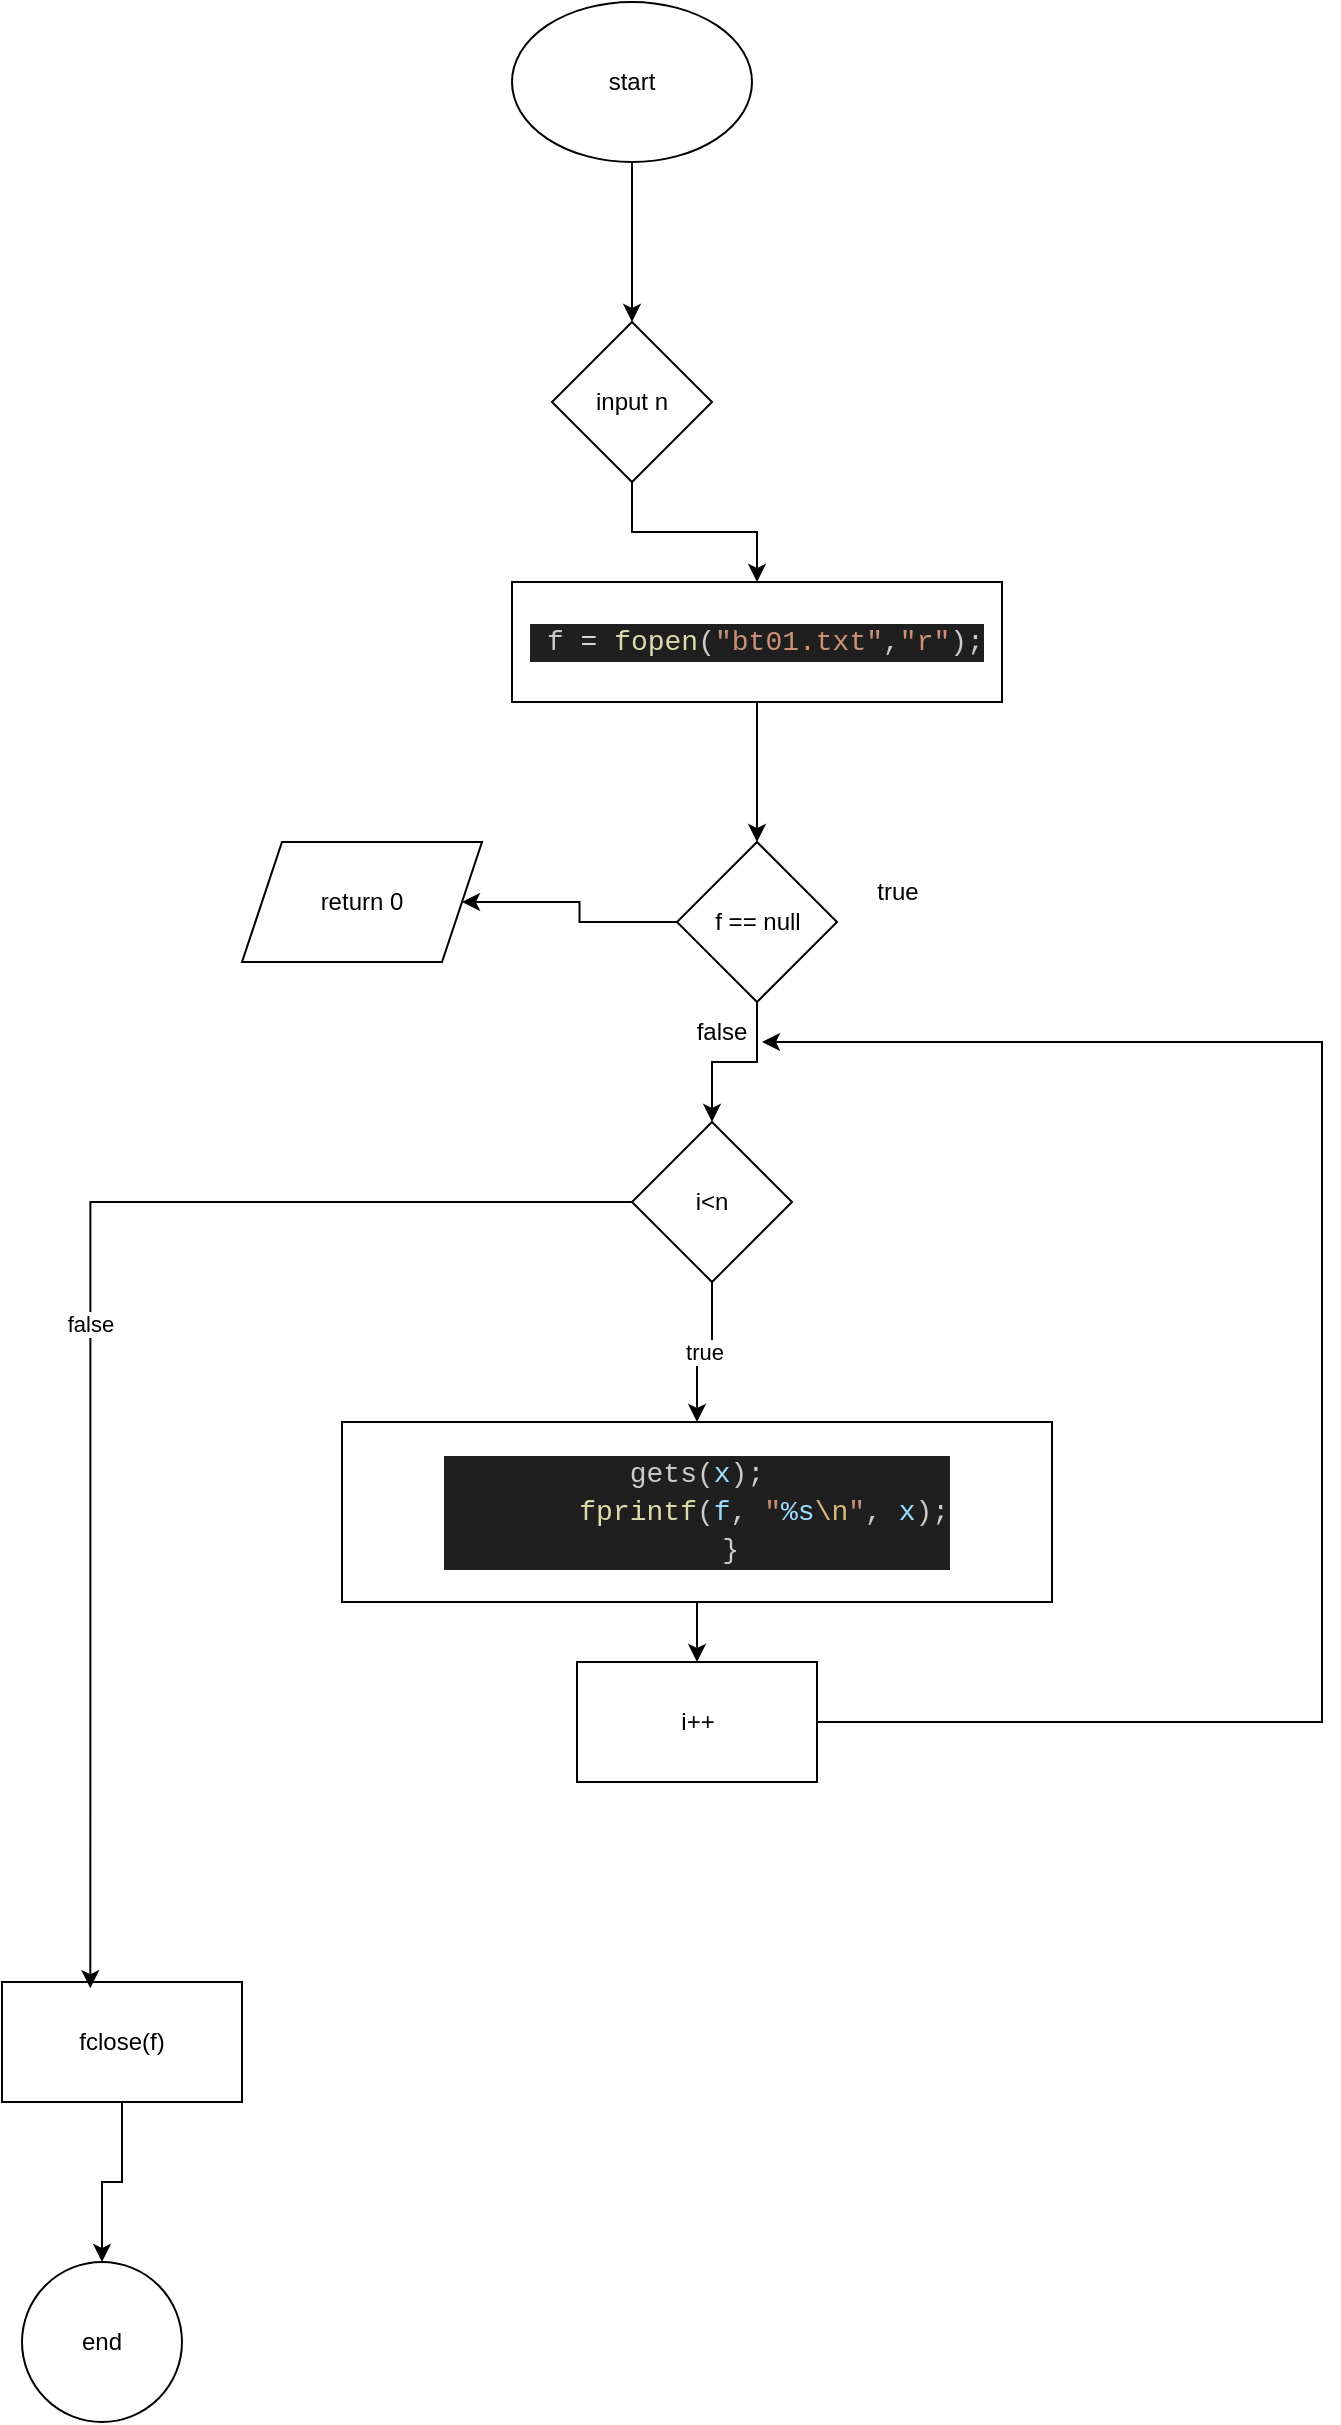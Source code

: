 <mxfile version="22.0.3" type="device">
  <diagram name="Page-1" id="dQq_sxYRf2Paqsmh5ATd">
    <mxGraphModel dx="4315" dy="2780" grid="1" gridSize="10" guides="1" tooltips="1" connect="1" arrows="1" fold="1" page="1" pageScale="1" pageWidth="850" pageHeight="1100" math="0" shadow="0">
      <root>
        <mxCell id="0" />
        <mxCell id="1" parent="0" />
        <mxCell id="t8uLsHS5nV-Fre8a65G6-3" value="" style="edgeStyle=orthogonalEdgeStyle;rounded=0;orthogonalLoop=1;jettySize=auto;html=1;" parent="1" source="t8uLsHS5nV-Fre8a65G6-1" target="t8uLsHS5nV-Fre8a65G6-2" edge="1">
          <mxGeometry relative="1" as="geometry" />
        </mxCell>
        <mxCell id="t8uLsHS5nV-Fre8a65G6-1" value="start" style="ellipse;whiteSpace=wrap;html=1;" parent="1" vertex="1">
          <mxGeometry x="365" y="20" width="120" height="80" as="geometry" />
        </mxCell>
        <mxCell id="t8uLsHS5nV-Fre8a65G6-5" value="" style="edgeStyle=orthogonalEdgeStyle;rounded=0;orthogonalLoop=1;jettySize=auto;html=1;" parent="1" source="t8uLsHS5nV-Fre8a65G6-2" target="t8uLsHS5nV-Fre8a65G6-4" edge="1">
          <mxGeometry relative="1" as="geometry" />
        </mxCell>
        <mxCell id="t8uLsHS5nV-Fre8a65G6-2" value="input n" style="rhombus;whiteSpace=wrap;html=1;" parent="1" vertex="1">
          <mxGeometry x="385" y="180" width="80" height="80" as="geometry" />
        </mxCell>
        <mxCell id="t8uLsHS5nV-Fre8a65G6-7" value="" style="edgeStyle=orthogonalEdgeStyle;rounded=0;orthogonalLoop=1;jettySize=auto;html=1;" parent="1" source="t8uLsHS5nV-Fre8a65G6-4" target="t8uLsHS5nV-Fre8a65G6-6" edge="1">
          <mxGeometry relative="1" as="geometry" />
        </mxCell>
        <mxCell id="t8uLsHS5nV-Fre8a65G6-4" value="&lt;div style=&quot;color: rgb(204, 204, 204); background-color: rgb(31, 31, 31); font-family: Consolas, &amp;quot;Courier New&amp;quot;, monospace; font-size: 14px; line-height: 19px;&quot;&gt;&amp;nbsp;f &lt;span style=&quot;color: #d4d4d4;&quot;&gt;=&lt;/span&gt; &lt;span style=&quot;color: #dcdcaa;&quot;&gt;fopen&lt;/span&gt;(&lt;span style=&quot;color: #ce9178;&quot;&gt;&quot;bt01.txt&quot;&lt;/span&gt;,&lt;span style=&quot;color: #ce9178;&quot;&gt;&quot;r&quot;&lt;/span&gt;);&lt;/div&gt;" style="rounded=0;whiteSpace=wrap;html=1;" parent="1" vertex="1">
          <mxGeometry x="365" y="310" width="245" height="60" as="geometry" />
        </mxCell>
        <mxCell id="t8uLsHS5nV-Fre8a65G6-10" value="" style="edgeStyle=orthogonalEdgeStyle;rounded=0;orthogonalLoop=1;jettySize=auto;html=1;" parent="1" source="t8uLsHS5nV-Fre8a65G6-6" target="t8uLsHS5nV-Fre8a65G6-8" edge="1">
          <mxGeometry relative="1" as="geometry" />
        </mxCell>
        <mxCell id="t8uLsHS5nV-Fre8a65G6-13" value="true" style="edgeStyle=orthogonalEdgeStyle;rounded=0;orthogonalLoop=1;jettySize=auto;html=1;" parent="1" source="-E8q_5P5ILOwaAXtl-xJ-1" target="t8uLsHS5nV-Fre8a65G6-12" edge="1">
          <mxGeometry relative="1" as="geometry" />
        </mxCell>
        <mxCell id="t8uLsHS5nV-Fre8a65G6-6" value="f == null" style="rhombus;whiteSpace=wrap;html=1;rounded=0;" parent="1" vertex="1">
          <mxGeometry x="447.5" y="440" width="80" height="80" as="geometry" />
        </mxCell>
        <mxCell id="t8uLsHS5nV-Fre8a65G6-8" value="return 0" style="shape=parallelogram;perimeter=parallelogramPerimeter;whiteSpace=wrap;html=1;fixedSize=1;" parent="1" vertex="1">
          <mxGeometry x="230" y="440" width="120" height="60" as="geometry" />
        </mxCell>
        <mxCell id="t8uLsHS5nV-Fre8a65G6-12" value="&lt;div style=&quot;color: rgb(204, 204, 204); background-color: rgb(31, 31, 31); font-family: Consolas, &amp;quot;Courier New&amp;quot;, monospace; font-size: 14px; line-height: 19px;&quot;&gt;&lt;div style=&quot;line-height: 19px;&quot;&gt;&lt;div style=&quot;line-height: 19px;&quot;&gt;&lt;div style=&quot;border-color: var(--border-color);&quot;&gt;gets(&lt;span style=&quot;border-color: var(--border-color); color: rgb(156, 220, 254);&quot;&gt;x&lt;/span&gt;);&lt;/div&gt;&lt;div style=&quot;border-color: var(--border-color);&quot;&gt;&amp;nbsp; &amp;nbsp; &amp;nbsp; &amp;nbsp;&amp;nbsp;&lt;span style=&quot;border-color: var(--border-color); color: rgb(220, 220, 170);&quot;&gt;fprintf&lt;/span&gt;(&lt;span style=&quot;border-color: var(--border-color); color: rgb(156, 220, 254);&quot;&gt;f&lt;/span&gt;,&amp;nbsp;&lt;span style=&quot;border-color: var(--border-color); color: rgb(206, 145, 120);&quot;&gt;&quot;&lt;/span&gt;&lt;span style=&quot;border-color: var(--border-color); color: rgb(156, 220, 254);&quot;&gt;%s&lt;/span&gt;&lt;span style=&quot;border-color: var(--border-color); color: rgb(215, 186, 125);&quot;&gt;\n&lt;/span&gt;&lt;span style=&quot;border-color: var(--border-color); color: rgb(206, 145, 120);&quot;&gt;&quot;&lt;/span&gt;,&amp;nbsp;&lt;span style=&quot;border-color: var(--border-color); color: rgb(156, 220, 254);&quot;&gt;x&lt;/span&gt;);&lt;/div&gt;&lt;div style=&quot;border-color: var(--border-color);&quot;&gt;&amp;nbsp; &amp;nbsp; }&lt;/div&gt;&lt;/div&gt;&lt;/div&gt;&lt;/div&gt;" style="rounded=0;whiteSpace=wrap;html=1;" parent="1" vertex="1">
          <mxGeometry x="280" y="730" width="355" height="90" as="geometry" />
        </mxCell>
        <mxCell id="t8uLsHS5nV-Fre8a65G6-14" value="true" style="text;html=1;strokeColor=none;fillColor=none;align=center;verticalAlign=middle;whiteSpace=wrap;rounded=0;" parent="1" vertex="1">
          <mxGeometry x="528" y="450" width="60" height="30" as="geometry" />
        </mxCell>
        <mxCell id="t8uLsHS5nV-Fre8a65G6-15" value="false" style="text;html=1;strokeColor=none;fillColor=none;align=center;verticalAlign=middle;whiteSpace=wrap;rounded=0;" parent="1" vertex="1">
          <mxGeometry x="440" y="520" width="60" height="30" as="geometry" />
        </mxCell>
        <mxCell id="t8uLsHS5nV-Fre8a65G6-19" value="" style="edgeStyle=orthogonalEdgeStyle;rounded=0;orthogonalLoop=1;jettySize=auto;html=1;" parent="1" source="t8uLsHS5nV-Fre8a65G6-16" target="t8uLsHS5nV-Fre8a65G6-18" edge="1">
          <mxGeometry relative="1" as="geometry" />
        </mxCell>
        <mxCell id="t8uLsHS5nV-Fre8a65G6-16" value="fclose(f)" style="whiteSpace=wrap;html=1;rounded=0;" parent="1" vertex="1">
          <mxGeometry x="110" y="1010" width="120" height="60" as="geometry" />
        </mxCell>
        <mxCell id="t8uLsHS5nV-Fre8a65G6-18" value="end" style="ellipse;whiteSpace=wrap;html=1;rounded=0;" parent="1" vertex="1">
          <mxGeometry x="120" y="1150" width="80" height="80" as="geometry" />
        </mxCell>
        <mxCell id="-E8q_5P5ILOwaAXtl-xJ-2" value="" style="edgeStyle=orthogonalEdgeStyle;rounded=0;orthogonalLoop=1;jettySize=auto;html=1;" parent="1" source="t8uLsHS5nV-Fre8a65G6-6" target="-E8q_5P5ILOwaAXtl-xJ-1" edge="1">
          <mxGeometry relative="1" as="geometry">
            <mxPoint x="488" y="520" as="sourcePoint" />
            <mxPoint x="458" y="730" as="targetPoint" />
          </mxGeometry>
        </mxCell>
        <mxCell id="-E8q_5P5ILOwaAXtl-xJ-1" value="i&amp;lt;n" style="rhombus;whiteSpace=wrap;html=1;" parent="1" vertex="1">
          <mxGeometry x="425" y="580" width="80" height="80" as="geometry" />
        </mxCell>
        <mxCell id="-E8q_5P5ILOwaAXtl-xJ-4" value="" style="edgeStyle=orthogonalEdgeStyle;rounded=0;orthogonalLoop=1;jettySize=auto;html=1;" parent="1" source="t8uLsHS5nV-Fre8a65G6-12" target="-E8q_5P5ILOwaAXtl-xJ-3" edge="1">
          <mxGeometry relative="1" as="geometry">
            <mxPoint x="458" y="820" as="sourcePoint" />
            <mxPoint x="458" y="970" as="targetPoint" />
          </mxGeometry>
        </mxCell>
        <mxCell id="-E8q_5P5ILOwaAXtl-xJ-5" style="edgeStyle=orthogonalEdgeStyle;rounded=0;orthogonalLoop=1;jettySize=auto;html=1;" parent="1" source="-E8q_5P5ILOwaAXtl-xJ-3" edge="1">
          <mxGeometry relative="1" as="geometry">
            <mxPoint x="490" y="540" as="targetPoint" />
            <Array as="points">
              <mxPoint x="770" y="880" />
              <mxPoint x="770" y="540" />
            </Array>
          </mxGeometry>
        </mxCell>
        <mxCell id="-E8q_5P5ILOwaAXtl-xJ-3" value="i++" style="rounded=0;whiteSpace=wrap;html=1;" parent="1" vertex="1">
          <mxGeometry x="397.5" y="850" width="120" height="60" as="geometry" />
        </mxCell>
        <mxCell id="-E8q_5P5ILOwaAXtl-xJ-7" value="false" style="edgeStyle=orthogonalEdgeStyle;rounded=0;orthogonalLoop=1;jettySize=auto;html=1;entryX=0.368;entryY=0.052;entryDx=0;entryDy=0;entryPerimeter=0;" parent="1" source="-E8q_5P5ILOwaAXtl-xJ-1" target="t8uLsHS5nV-Fre8a65G6-16" edge="1">
          <mxGeometry relative="1" as="geometry" />
        </mxCell>
      </root>
    </mxGraphModel>
  </diagram>
</mxfile>

